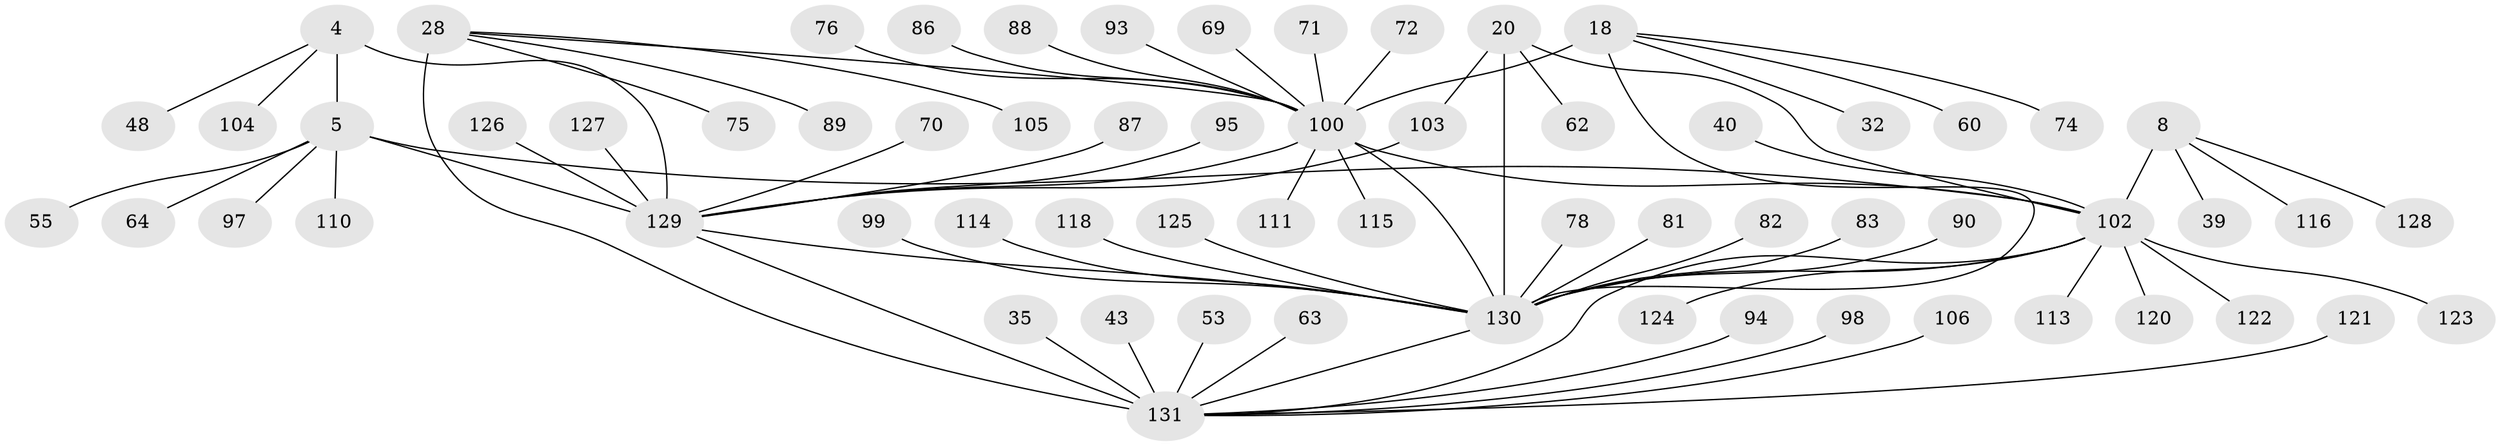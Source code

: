 // original degree distribution, {8: 0.030534351145038167, 10: 0.04580152671755725, 6: 0.03816793893129771, 7: 0.05343511450381679, 12: 0.022900763358778626, 9: 0.022900763358778626, 11: 0.007633587786259542, 13: 0.007633587786259542, 2: 0.1450381679389313, 1: 0.5877862595419847, 3: 0.022900763358778626, 4: 0.015267175572519083}
// Generated by graph-tools (version 1.1) at 2025/54/03/09/25 04:54:19]
// undirected, 65 vertices, 74 edges
graph export_dot {
graph [start="1"]
  node [color=gray90,style=filled];
  4 [super="+3"];
  5 [super="+1"];
  8 [super="+7"];
  18 [super="+14"];
  20 [super="+19"];
  28 [super="+25"];
  32 [super="+31"];
  35;
  39;
  40;
  43;
  48;
  53;
  55;
  60;
  62;
  63;
  64;
  69;
  70;
  71;
  72;
  74;
  75;
  76;
  78;
  81;
  82;
  83;
  86;
  87;
  88;
  89;
  90;
  93;
  94;
  95;
  97;
  98;
  99;
  100 [super="+65+17+42+46+16+56"];
  102 [super="+49+58+59+12+61"];
  103;
  104 [super="+79"];
  105;
  106;
  110;
  111 [super="+47"];
  113;
  114;
  115 [super="+112"];
  116;
  118;
  120 [super="+41"];
  121 [super="+119"];
  122 [super="+96"];
  123;
  124 [super="+117"];
  125;
  126;
  127;
  128;
  129 [super="+66+92+108+57+67"];
  130 [super="+84+85+22+33+50+24+109+52+68+73"];
  131 [super="+30+38+44+51+29+101"];
  4 -- 5 [weight=4];
  4 -- 48;
  4 -- 104;
  4 -- 129 [weight=4];
  5 -- 55;
  5 -- 64;
  5 -- 97;
  5 -- 110;
  5 -- 102;
  5 -- 129 [weight=4];
  8 -- 116;
  8 -- 128;
  8 -- 39;
  8 -- 102 [weight=8];
  18 -- 74;
  18 -- 60;
  18 -- 32;
  18 -- 100 [weight=8];
  18 -- 130;
  20 -- 103;
  20 -- 62;
  20 -- 130 [weight=8];
  20 -- 102;
  28 -- 89;
  28 -- 105;
  28 -- 75;
  28 -- 131 [weight=8];
  28 -- 100;
  35 -- 131;
  40 -- 102;
  43 -- 131;
  53 -- 131;
  63 -- 131;
  69 -- 100;
  70 -- 129;
  71 -- 100;
  72 -- 100;
  76 -- 100;
  78 -- 130;
  81 -- 130;
  82 -- 130;
  83 -- 130;
  86 -- 100;
  87 -- 129;
  88 -- 100;
  90 -- 130;
  93 -- 100;
  94 -- 131;
  95 -- 129;
  98 -- 131;
  99 -- 130;
  100 -- 111;
  100 -- 115;
  100 -- 102 [weight=2];
  100 -- 129 [weight=2];
  100 -- 130;
  102 -- 130;
  102 -- 113;
  102 -- 122;
  102 -- 123;
  102 -- 124;
  102 -- 131 [weight=2];
  102 -- 120;
  103 -- 129;
  106 -- 131;
  114 -- 130;
  118 -- 130;
  121 -- 131;
  125 -- 130;
  126 -- 129;
  127 -- 129;
  129 -- 130;
  129 -- 131;
  130 -- 131 [weight=3];
}
